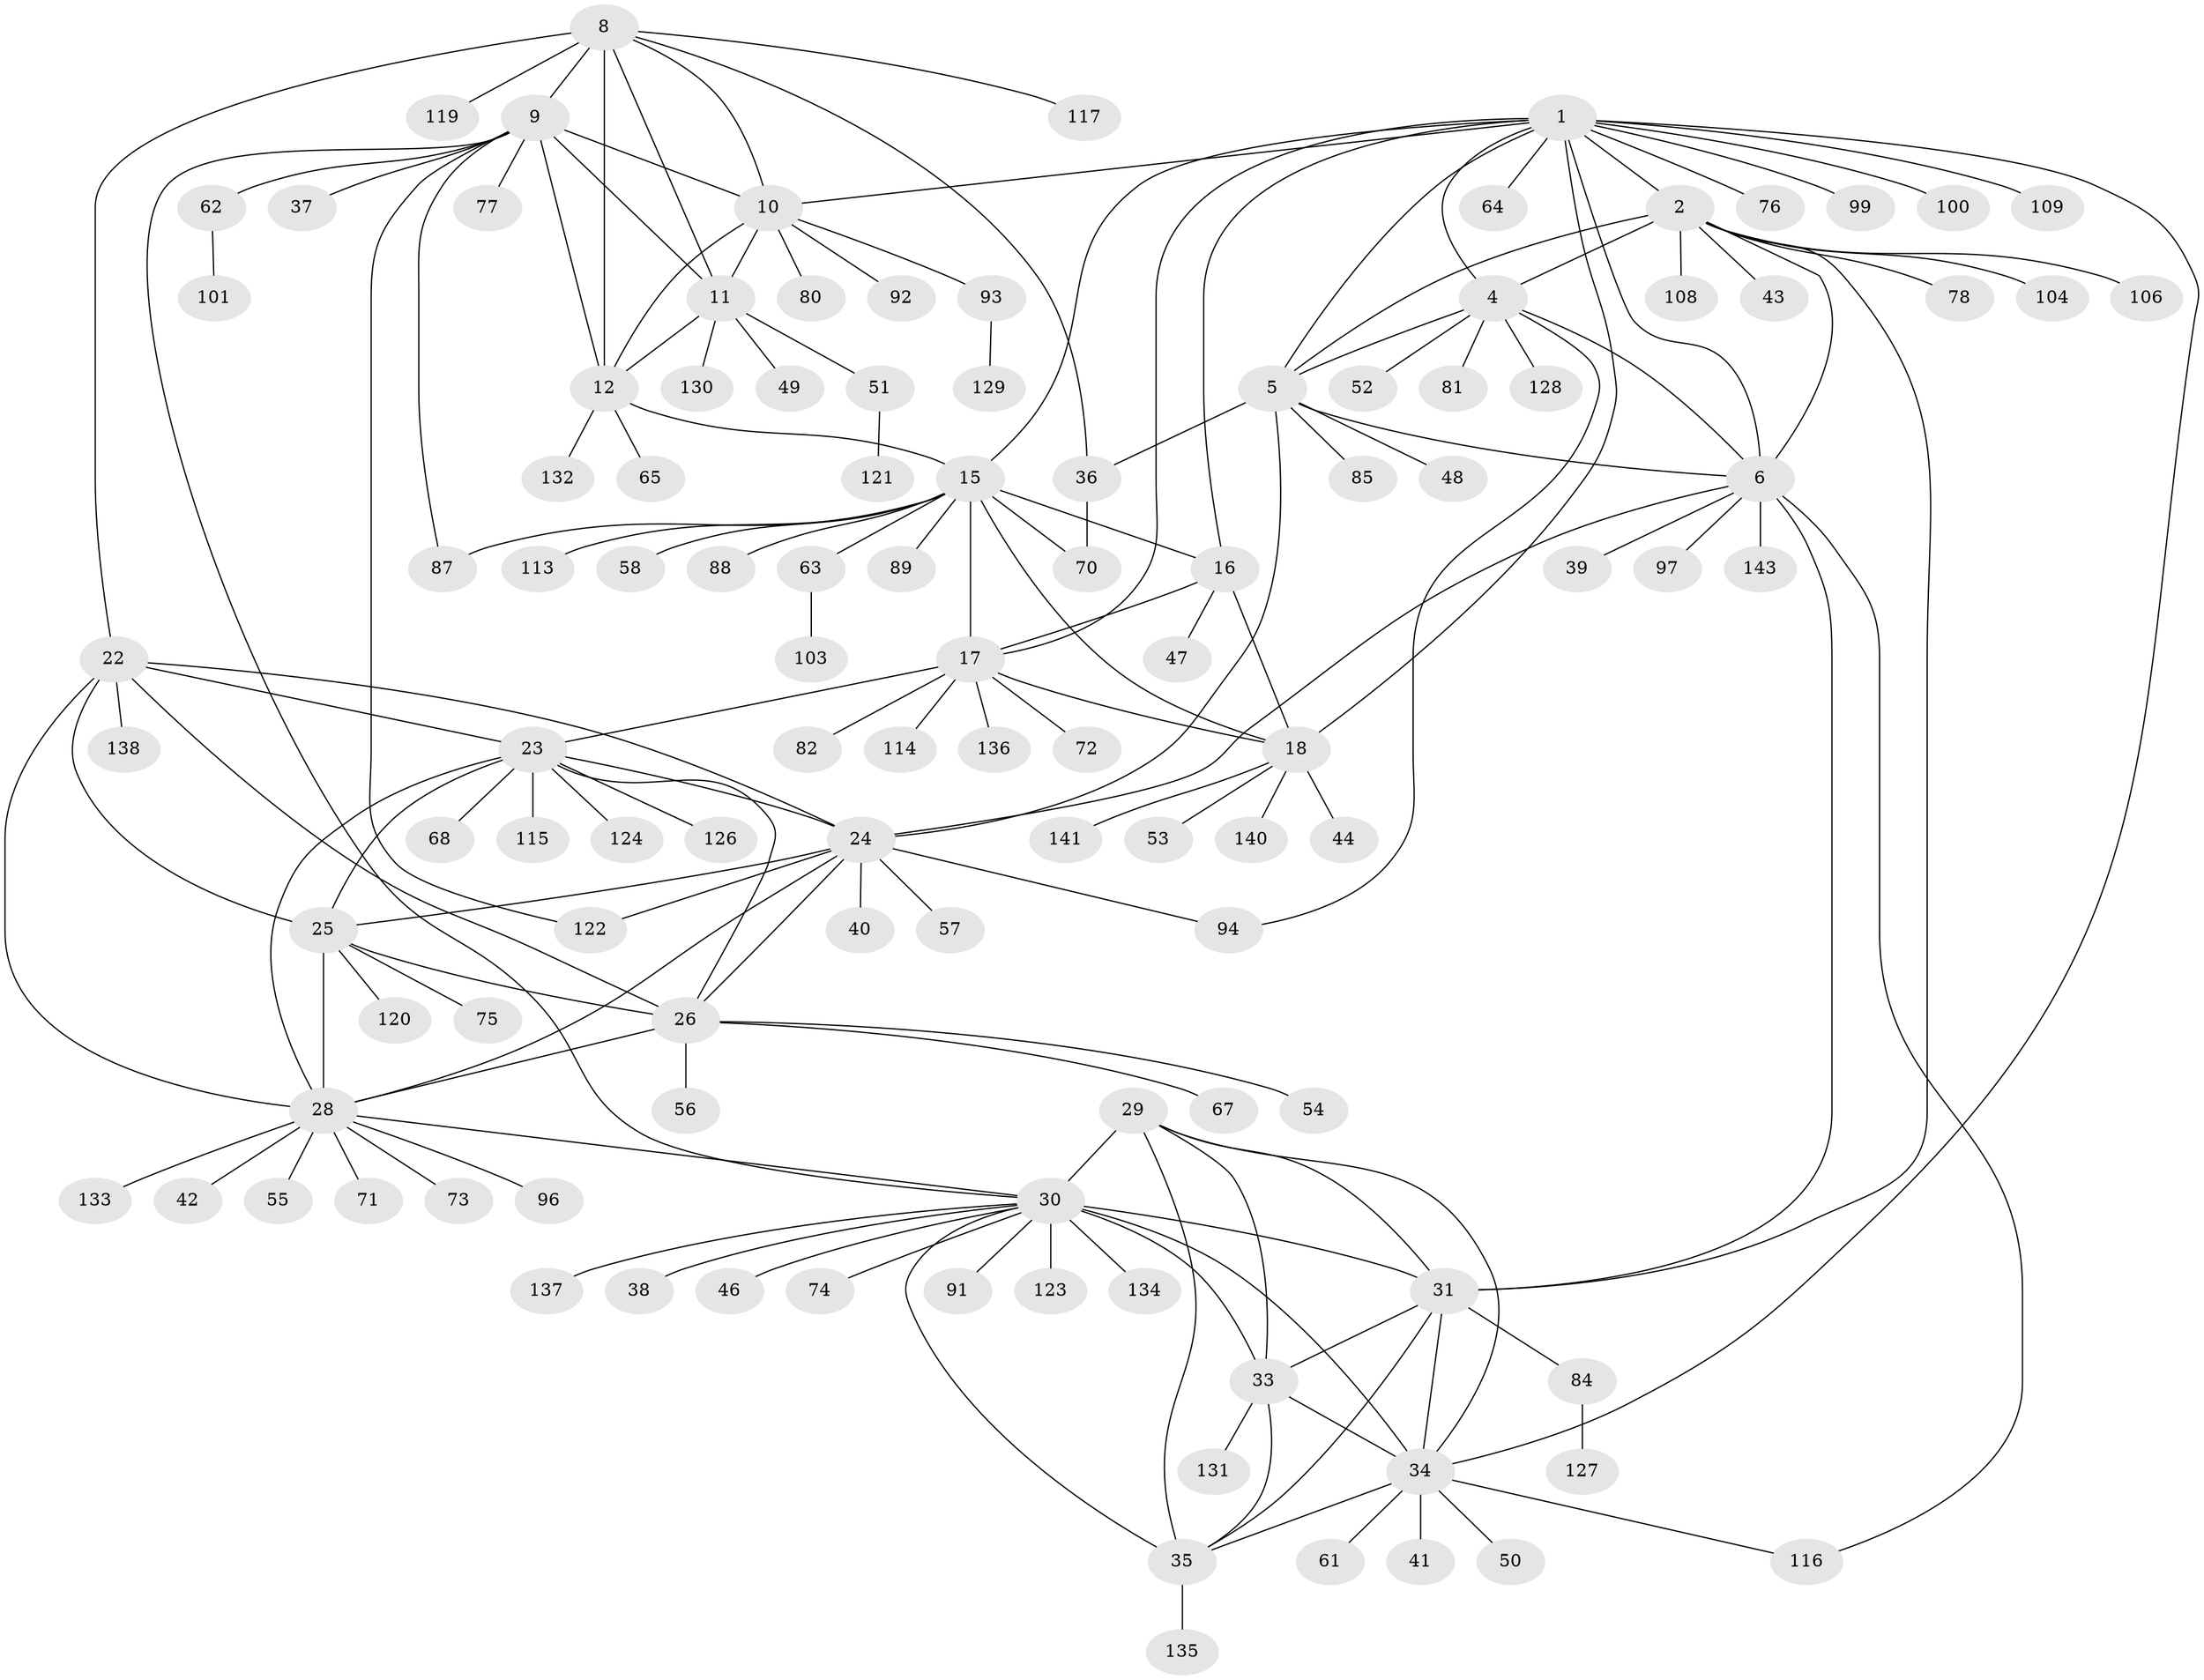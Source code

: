 // original degree distribution, {10: 0.027972027972027972, 9: 0.055944055944055944, 11: 0.055944055944055944, 8: 0.04195804195804196, 7: 0.027972027972027972, 12: 0.02097902097902098, 6: 0.006993006993006993, 13: 0.006993006993006993, 3: 0.02097902097902098, 1: 0.6153846153846154, 2: 0.11888111888111888}
// Generated by graph-tools (version 1.1) at 2025/42/03/06/25 10:42:07]
// undirected, 113 vertices, 164 edges
graph export_dot {
graph [start="1"]
  node [color=gray90,style=filled];
  1 [super="+21"];
  2 [super="+3"];
  4 [super="+90"];
  5 [super="+69"];
  6 [super="+7"];
  8 [super="+105"];
  9 [super="+14"];
  10;
  11;
  12 [super="+13"];
  15 [super="+20"];
  16;
  17 [super="+19"];
  18 [super="+83"];
  22 [super="+125"];
  23 [super="+102"];
  24 [super="+60"];
  25 [super="+27"];
  26 [super="+59"];
  28 [super="+79"];
  29 [super="+118"];
  30 [super="+32"];
  31 [super="+107"];
  33 [super="+45"];
  34;
  35 [super="+86"];
  36;
  37;
  38;
  39;
  40 [super="+95"];
  41;
  42;
  43 [super="+112"];
  44;
  46;
  47 [super="+98"];
  48;
  49;
  50;
  51 [super="+110"];
  52 [super="+66"];
  53;
  54;
  55;
  56;
  57;
  58;
  61;
  62;
  63;
  64;
  65 [super="+142"];
  67;
  68;
  70;
  71;
  72;
  73;
  74;
  75;
  76;
  77;
  78;
  80;
  81;
  82;
  84 [super="+139"];
  85;
  87;
  88;
  89;
  91;
  92;
  93;
  94;
  96;
  97;
  99 [super="+111"];
  100;
  101;
  103;
  104;
  106;
  108;
  109;
  113;
  114;
  115;
  116;
  117;
  119;
  120;
  121;
  122;
  123;
  124;
  126;
  127;
  128;
  129;
  130;
  131;
  132;
  133;
  134;
  135;
  136;
  137;
  138;
  140;
  141;
  143;
  1 -- 2 [weight=2];
  1 -- 4;
  1 -- 5;
  1 -- 6 [weight=2];
  1 -- 10;
  1 -- 99;
  1 -- 100;
  1 -- 64;
  1 -- 34;
  1 -- 76;
  1 -- 109;
  1 -- 15 [weight=2];
  1 -- 16;
  1 -- 17 [weight=2];
  1 -- 18;
  2 -- 4 [weight=2];
  2 -- 5 [weight=2];
  2 -- 6 [weight=4];
  2 -- 43;
  2 -- 106;
  2 -- 108;
  2 -- 104;
  2 -- 78;
  2 -- 31;
  4 -- 5;
  4 -- 6 [weight=2];
  4 -- 52;
  4 -- 81;
  4 -- 94;
  4 -- 128;
  5 -- 6 [weight=2];
  5 -- 36;
  5 -- 48;
  5 -- 85;
  5 -- 24;
  6 -- 97;
  6 -- 143;
  6 -- 39;
  6 -- 116;
  6 -- 24;
  6 -- 31;
  8 -- 9 [weight=2];
  8 -- 10;
  8 -- 11;
  8 -- 12 [weight=2];
  8 -- 22;
  8 -- 36;
  8 -- 117;
  8 -- 119;
  9 -- 10 [weight=2];
  9 -- 11 [weight=2];
  9 -- 12 [weight=4];
  9 -- 122;
  9 -- 37;
  9 -- 77;
  9 -- 30;
  9 -- 87;
  9 -- 62;
  10 -- 11;
  10 -- 12 [weight=2];
  10 -- 80;
  10 -- 92;
  10 -- 93;
  11 -- 12 [weight=2];
  11 -- 49;
  11 -- 51;
  11 -- 130;
  12 -- 65;
  12 -- 132;
  12 -- 15;
  15 -- 16 [weight=2];
  15 -- 17 [weight=4];
  15 -- 18 [weight=2];
  15 -- 58;
  15 -- 63;
  15 -- 70;
  15 -- 88;
  15 -- 113;
  15 -- 87;
  15 -- 89;
  16 -- 17 [weight=2];
  16 -- 18;
  16 -- 47;
  17 -- 18 [weight=2];
  17 -- 82;
  17 -- 114;
  17 -- 23;
  17 -- 72;
  17 -- 136;
  18 -- 44;
  18 -- 53;
  18 -- 140;
  18 -- 141;
  22 -- 23;
  22 -- 24;
  22 -- 25 [weight=2];
  22 -- 26;
  22 -- 28;
  22 -- 138;
  23 -- 24;
  23 -- 25 [weight=2];
  23 -- 26;
  23 -- 28;
  23 -- 68;
  23 -- 115;
  23 -- 124;
  23 -- 126;
  24 -- 25 [weight=2];
  24 -- 26;
  24 -- 28;
  24 -- 40;
  24 -- 57;
  24 -- 94;
  24 -- 122;
  25 -- 26 [weight=2];
  25 -- 28 [weight=2];
  25 -- 75;
  25 -- 120;
  26 -- 28;
  26 -- 54;
  26 -- 56;
  26 -- 67;
  28 -- 30;
  28 -- 42;
  28 -- 55;
  28 -- 71;
  28 -- 73;
  28 -- 133;
  28 -- 96;
  29 -- 30 [weight=2];
  29 -- 31;
  29 -- 33;
  29 -- 34;
  29 -- 35;
  30 -- 31 [weight=2];
  30 -- 33 [weight=2];
  30 -- 34 [weight=2];
  30 -- 35 [weight=2];
  30 -- 74;
  30 -- 91;
  30 -- 123;
  30 -- 134;
  30 -- 137;
  30 -- 38;
  30 -- 46;
  31 -- 33;
  31 -- 34;
  31 -- 35;
  31 -- 84;
  33 -- 34;
  33 -- 35;
  33 -- 131;
  34 -- 35;
  34 -- 41;
  34 -- 50;
  34 -- 61;
  34 -- 116;
  35 -- 135;
  36 -- 70;
  51 -- 121;
  62 -- 101;
  63 -- 103;
  84 -- 127;
  93 -- 129;
}
